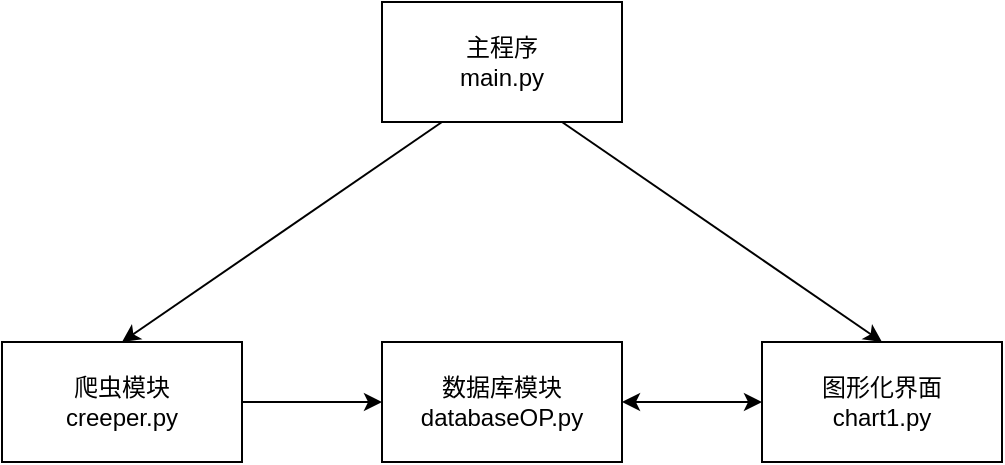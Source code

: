 <mxfile version="14.6.13" type="device"><diagram id="FOJlatqkxTIjlWfCdatu" name="第 1 页"><mxGraphModel dx="1106" dy="822" grid="1" gridSize="10" guides="1" tooltips="1" connect="1" arrows="1" fold="1" page="1" pageScale="1" pageWidth="827" pageHeight="1169" math="0" shadow="0"><root><mxCell id="0"/><mxCell id="1" parent="0"/><mxCell id="of0O8kWBk2-8vVDUe3NZ-1" value="爬虫模块&lt;br&gt;creeper.py" style="rounded=0;whiteSpace=wrap;html=1;" vertex="1" parent="1"><mxGeometry x="140" y="300" width="120" height="60" as="geometry"/></mxCell><mxCell id="of0O8kWBk2-8vVDUe3NZ-2" value="数据库模块&lt;br&gt;databaseOP.py" style="rounded=0;whiteSpace=wrap;html=1;" vertex="1" parent="1"><mxGeometry x="330" y="300" width="120" height="60" as="geometry"/></mxCell><mxCell id="of0O8kWBk2-8vVDUe3NZ-3" value="图形化界面&lt;br&gt;chart1.py" style="rounded=0;whiteSpace=wrap;html=1;" vertex="1" parent="1"><mxGeometry x="520" y="300" width="120" height="60" as="geometry"/></mxCell><mxCell id="of0O8kWBk2-8vVDUe3NZ-5" value="" style="endArrow=classic;startArrow=classic;html=1;entryX=0;entryY=0.5;entryDx=0;entryDy=0;exitX=1;exitY=0.5;exitDx=0;exitDy=0;" edge="1" parent="1" source="of0O8kWBk2-8vVDUe3NZ-2" target="of0O8kWBk2-8vVDUe3NZ-3"><mxGeometry width="50" height="50" relative="1" as="geometry"><mxPoint x="390" y="420" as="sourcePoint"/><mxPoint x="440" y="370" as="targetPoint"/></mxGeometry></mxCell><mxCell id="of0O8kWBk2-8vVDUe3NZ-7" value="" style="endArrow=classic;html=1;entryX=0;entryY=0.5;entryDx=0;entryDy=0;exitX=1;exitY=0.5;exitDx=0;exitDy=0;" edge="1" parent="1" source="of0O8kWBk2-8vVDUe3NZ-1" target="of0O8kWBk2-8vVDUe3NZ-2"><mxGeometry width="50" height="50" relative="1" as="geometry"><mxPoint x="390" y="420" as="sourcePoint"/><mxPoint x="440" y="370" as="targetPoint"/></mxGeometry></mxCell><mxCell id="of0O8kWBk2-8vVDUe3NZ-8" value="主程序&lt;br&gt;main.py" style="rounded=0;whiteSpace=wrap;html=1;" vertex="1" parent="1"><mxGeometry x="330" y="130" width="120" height="60" as="geometry"/></mxCell><mxCell id="of0O8kWBk2-8vVDUe3NZ-10" value="" style="endArrow=classic;html=1;exitX=0.25;exitY=1;exitDx=0;exitDy=0;entryX=0.5;entryY=0;entryDx=0;entryDy=0;" edge="1" parent="1" source="of0O8kWBk2-8vVDUe3NZ-8" target="of0O8kWBk2-8vVDUe3NZ-1"><mxGeometry width="50" height="50" relative="1" as="geometry"><mxPoint x="390" y="420" as="sourcePoint"/><mxPoint x="440" y="370" as="targetPoint"/></mxGeometry></mxCell><mxCell id="of0O8kWBk2-8vVDUe3NZ-12" value="" style="endArrow=classic;html=1;exitX=0.75;exitY=1;exitDx=0;exitDy=0;entryX=0.5;entryY=0;entryDx=0;entryDy=0;" edge="1" parent="1" source="of0O8kWBk2-8vVDUe3NZ-8" target="of0O8kWBk2-8vVDUe3NZ-3"><mxGeometry width="50" height="50" relative="1" as="geometry"><mxPoint x="390" y="420" as="sourcePoint"/><mxPoint x="440" y="370" as="targetPoint"/></mxGeometry></mxCell></root></mxGraphModel></diagram></mxfile>